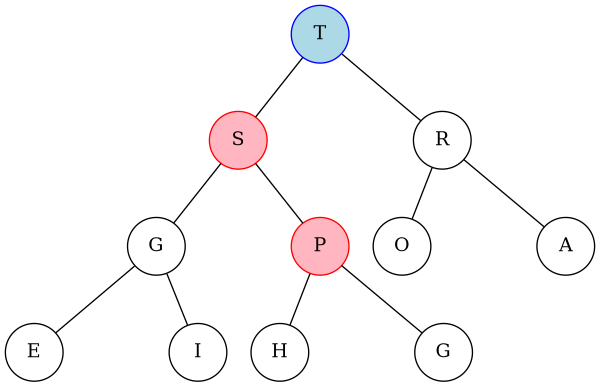 graph tree2 {
    rankdir=TB;
    splines=false;
    size="4,3"

    node [shape=circle, fixedsize=true, width=0.6];

    T  [color=blue, style=filled, fillcolor=lightblue];
    S  [color=red, style=filled, fillcolor=lightpink];
    d1 [style=invis];
    R;
    G;
    d2 [style=invis];
    P  [color=red, style=filled, fillcolor=lightpink];
    O;
    d3 [style=invis];
    A;
    E;
    d4 [style=invis];
    I;
    H;
    d5 [style=invis];
    G2 [label="G"];
    

    T -- S;
    T -- d1 [style=invis];
    T -- R;

    S -- G;
    S -- d2 [style=invis];
    S -- P;
    
    R -- O;
    R -- d3 [style=invis];
    R -- A;

    G -- E;
    G -- d4 [style=invis];
    G -- I;
    
    P -- H;
    P -- d5 [style=invis];
    P -- G2;

    {rank=same; T;}
    {rank=same; S; R;}
    {rank=same; G; P; O; A;}
    {rank=same; E; I; H; G2;}
}
